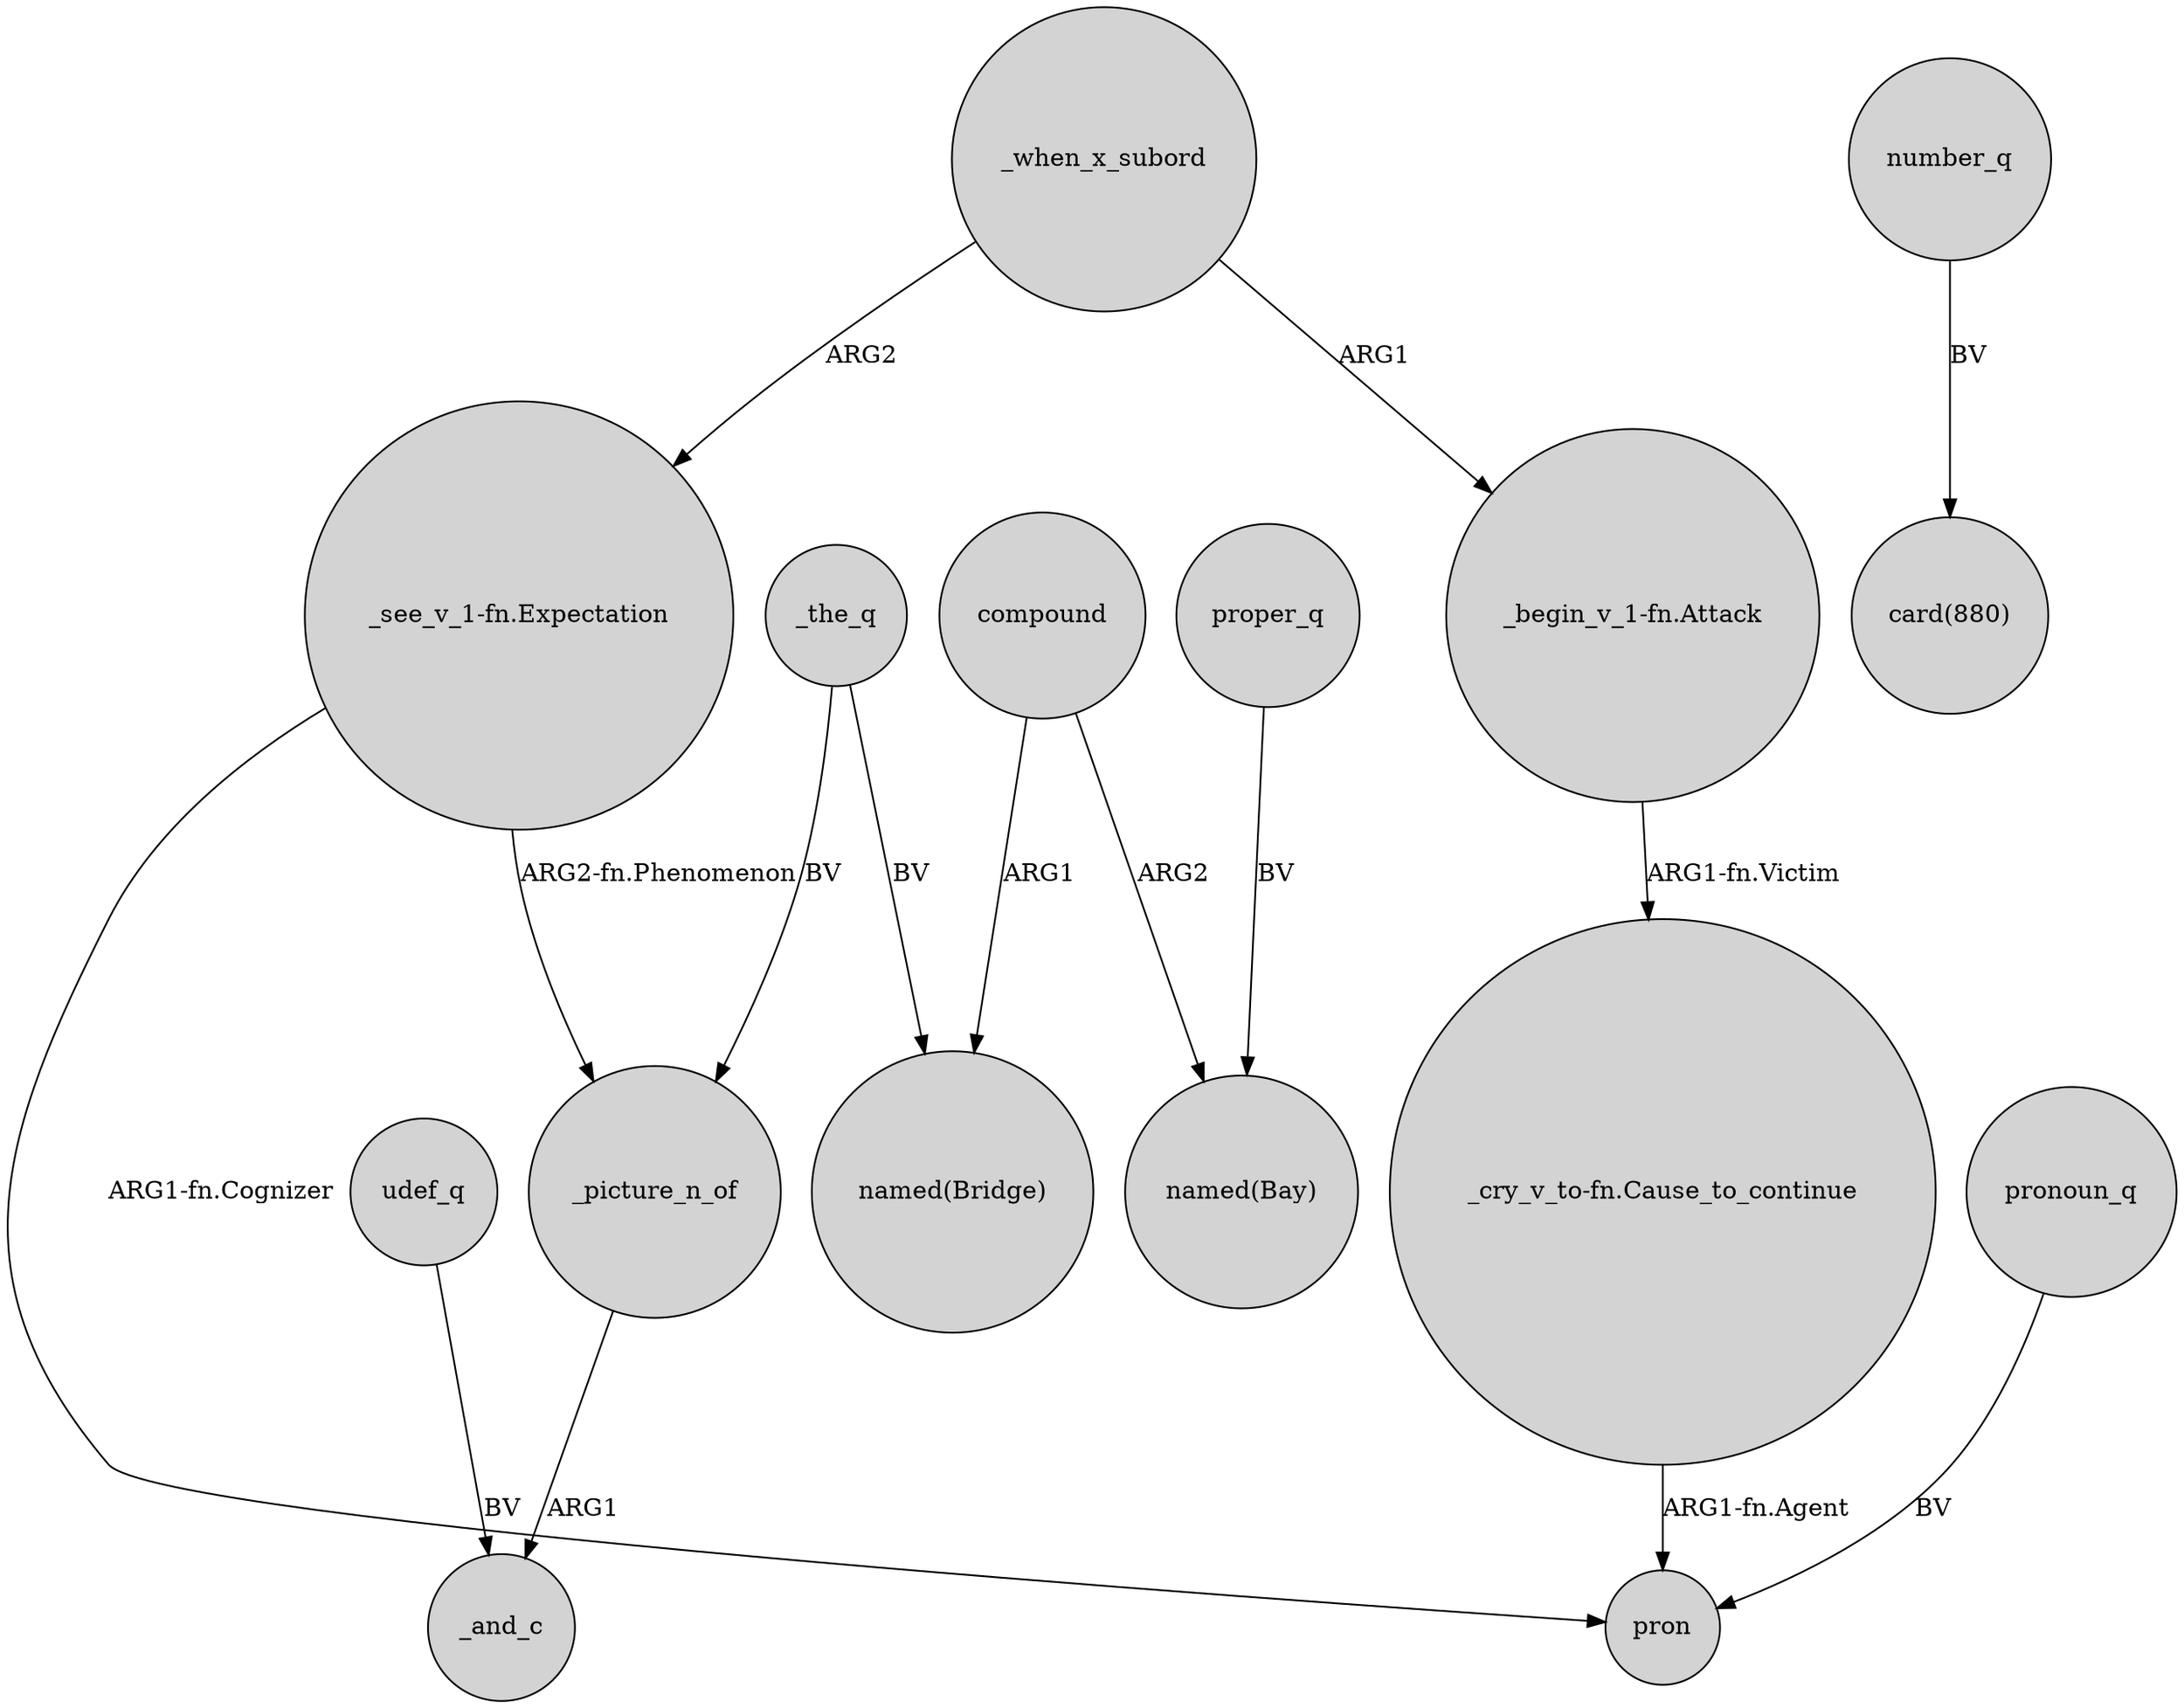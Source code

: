 digraph {
	node [shape=circle style=filled]
	"_see_v_1-fn.Expectation" -> _picture_n_of [label="ARG2-fn.Phenomenon"]
	proper_q -> "named(Bay)" [label=BV]
	_when_x_subord -> "_begin_v_1-fn.Attack" [label=ARG1]
	number_q -> "card(880)" [label=BV]
	_picture_n_of -> _and_c [label=ARG1]
	udef_q -> _and_c [label=BV]
	_the_q -> "named(Bridge)" [label=BV]
	_when_x_subord -> "_see_v_1-fn.Expectation" [label=ARG2]
	"_cry_v_to-fn.Cause_to_continue" -> pron [label="ARG1-fn.Agent"]
	_the_q -> _picture_n_of [label=BV]
	compound -> "named(Bay)" [label=ARG2]
	pronoun_q -> pron [label=BV]
	"_see_v_1-fn.Expectation" -> pron [label="ARG1-fn.Cognizer"]
	compound -> "named(Bridge)" [label=ARG1]
	"_begin_v_1-fn.Attack" -> "_cry_v_to-fn.Cause_to_continue" [label="ARG1-fn.Victim"]
}
